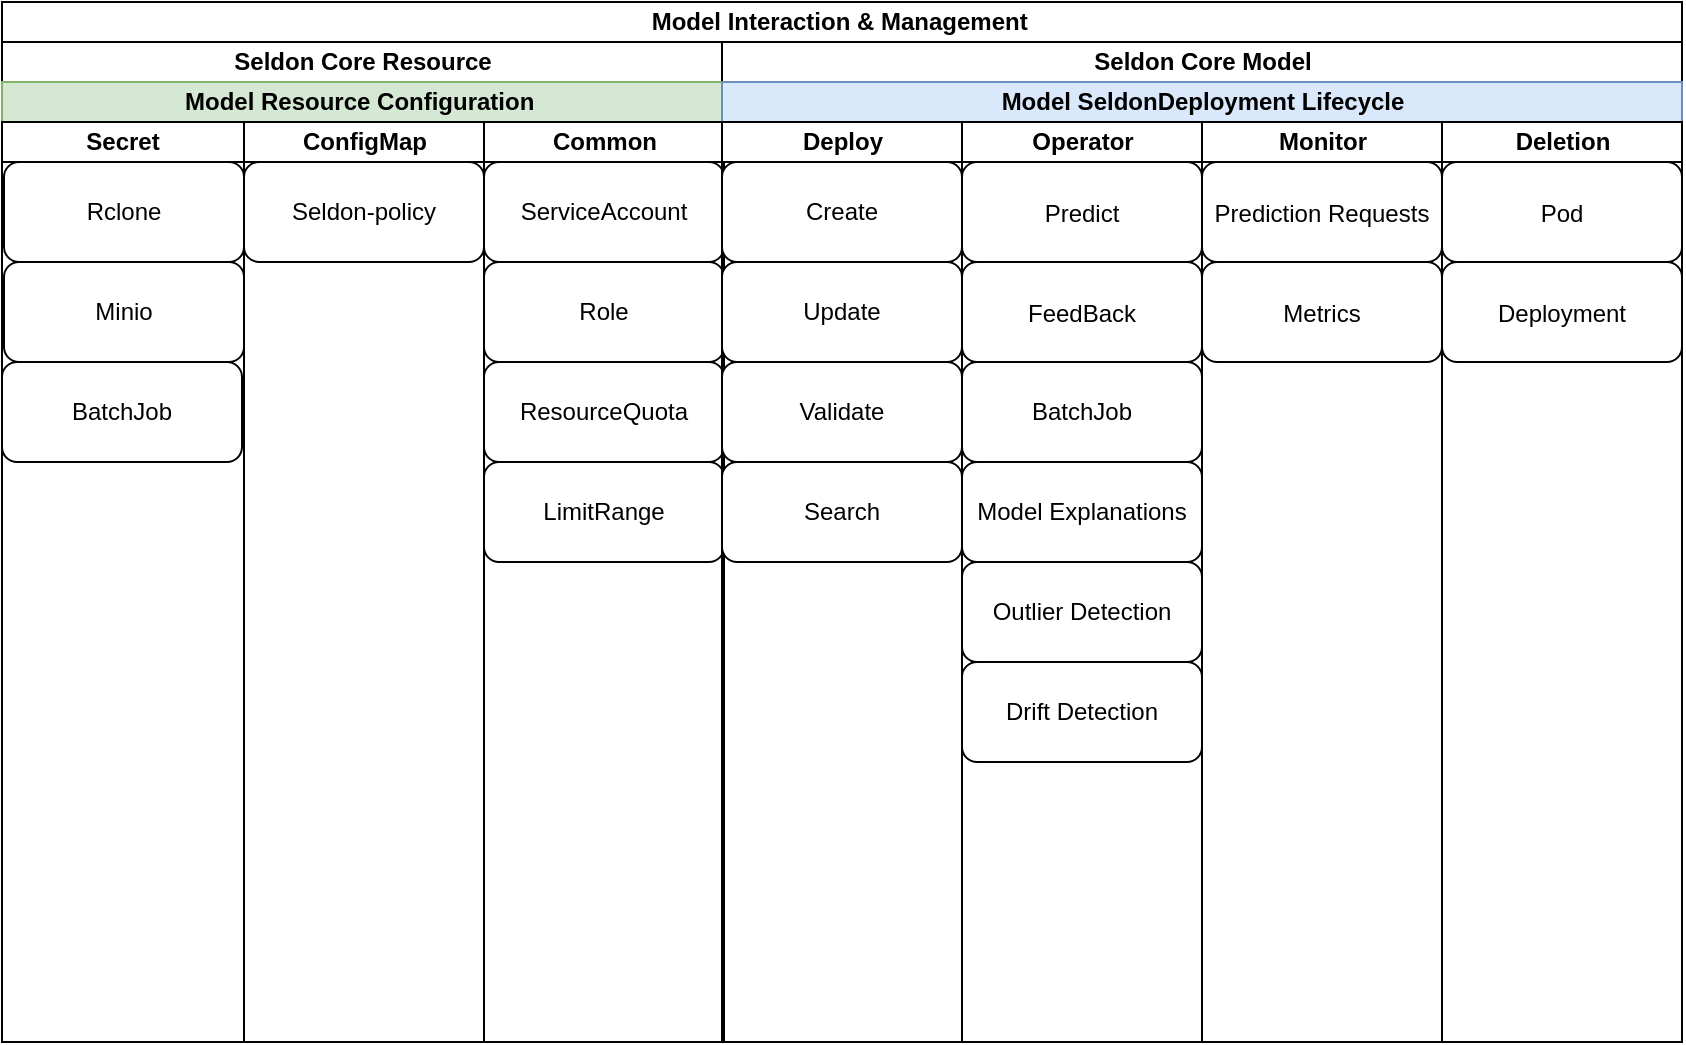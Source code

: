 <mxfile version="20.6.2" type="github" pages="2">
  <diagram id="vGSsd8pcp9Vny-MlBKTw" name="Page-1">
    <mxGraphModel dx="1426" dy="737" grid="1" gridSize="10" guides="1" tooltips="1" connect="1" arrows="1" fold="1" page="1" pageScale="1" pageWidth="1169" pageHeight="827" math="0" shadow="0">
      <root>
        <mxCell id="0" />
        <mxCell id="1" parent="0" />
        <mxCell id="URQGrf1QsGIIg5rgwLao-30" value="Model Interaction &amp;amp; Management&amp;nbsp;" style="swimlane;childLayout=stackLayout;resizeParent=1;resizeParentMax=0;startSize=20;html=1;" vertex="1" parent="1">
          <mxGeometry x="110.0" y="30" width="840.0" height="520" as="geometry" />
        </mxCell>
        <mxCell id="URQGrf1QsGIIg5rgwLao-31" value="Seldon Core Resource" style="swimlane;startSize=20;html=1;" vertex="1" parent="URQGrf1QsGIIg5rgwLao-30">
          <mxGeometry y="20" width="360.0" height="500" as="geometry" />
        </mxCell>
        <mxCell id="URQGrf1QsGIIg5rgwLao-19" value="Model Resource Configuration&amp;nbsp;" style="swimlane;childLayout=stackLayout;resizeParent=1;resizeParentMax=0;startSize=20;html=1;fillColor=#d5e8d4;strokeColor=#82b366;" vertex="1" parent="URQGrf1QsGIIg5rgwLao-31">
          <mxGeometry x="-4.547e-13" y="20" width="361" height="480" as="geometry" />
        </mxCell>
        <mxCell id="URQGrf1QsGIIg5rgwLao-20" value="Secret" style="swimlane;startSize=20;html=1;" vertex="1" parent="URQGrf1QsGIIg5rgwLao-19">
          <mxGeometry y="20" width="121" height="460" as="geometry" />
        </mxCell>
        <mxCell id="URQGrf1QsGIIg5rgwLao-77" value="Rclone" style="rounded=1;whiteSpace=wrap;html=1;" vertex="1" parent="URQGrf1QsGIIg5rgwLao-20">
          <mxGeometry x="1" y="20" width="120" height="50" as="geometry" />
        </mxCell>
        <mxCell id="URQGrf1QsGIIg5rgwLao-78" value="Minio" style="rounded=1;whiteSpace=wrap;html=1;" vertex="1" parent="URQGrf1QsGIIg5rgwLao-20">
          <mxGeometry x="1" y="70" width="120" height="50" as="geometry" />
        </mxCell>
        <mxCell id="URQGrf1QsGIIg5rgwLao-79" value="BatchJob" style="rounded=1;whiteSpace=wrap;html=1;" vertex="1" parent="URQGrf1QsGIIg5rgwLao-20">
          <mxGeometry y="120" width="120" height="50" as="geometry" />
        </mxCell>
        <mxCell id="URQGrf1QsGIIg5rgwLao-21" value="ConfigMap" style="swimlane;startSize=20;html=1;" vertex="1" parent="URQGrf1QsGIIg5rgwLao-19">
          <mxGeometry x="121" y="20" width="120" height="460" as="geometry" />
        </mxCell>
        <mxCell id="URQGrf1QsGIIg5rgwLao-80" value="Seldon-policy" style="rounded=1;whiteSpace=wrap;html=1;" vertex="1" parent="URQGrf1QsGIIg5rgwLao-21">
          <mxGeometry y="20" width="120" height="50" as="geometry" />
        </mxCell>
        <mxCell id="URQGrf1QsGIIg5rgwLao-22" value="Common" style="swimlane;startSize=20;html=1;" vertex="1" parent="URQGrf1QsGIIg5rgwLao-19">
          <mxGeometry x="241" y="20" width="120" height="460" as="geometry" />
        </mxCell>
        <mxCell id="URQGrf1QsGIIg5rgwLao-81" value="ServiceAccount" style="rounded=1;whiteSpace=wrap;html=1;" vertex="1" parent="URQGrf1QsGIIg5rgwLao-22">
          <mxGeometry y="20" width="120" height="50" as="geometry" />
        </mxCell>
        <mxCell id="URQGrf1QsGIIg5rgwLao-82" value="Role" style="rounded=1;whiteSpace=wrap;html=1;" vertex="1" parent="URQGrf1QsGIIg5rgwLao-22">
          <mxGeometry y="70" width="120" height="50" as="geometry" />
        </mxCell>
        <mxCell id="URQGrf1QsGIIg5rgwLao-83" value="ResourceQuota" style="rounded=1;whiteSpace=wrap;html=1;" vertex="1" parent="URQGrf1QsGIIg5rgwLao-22">
          <mxGeometry y="120" width="120" height="50" as="geometry" />
        </mxCell>
        <mxCell id="URQGrf1QsGIIg5rgwLao-84" value="LimitRange" style="rounded=1;whiteSpace=wrap;html=1;" vertex="1" parent="URQGrf1QsGIIg5rgwLao-22">
          <mxGeometry y="170" width="120" height="50" as="geometry" />
        </mxCell>
        <mxCell id="URQGrf1QsGIIg5rgwLao-32" value="Seldon Core Model" style="swimlane;startSize=20;html=1;" vertex="1" parent="URQGrf1QsGIIg5rgwLao-30">
          <mxGeometry x="360.0" y="20" width="480" height="500" as="geometry" />
        </mxCell>
        <mxCell id="URQGrf1QsGIIg5rgwLao-44" value="Model SeldonDeployment Lifecycle" style="swimlane;childLayout=stackLayout;resizeParent=1;resizeParentMax=0;startSize=20;html=1;fillColor=#dae8fc;strokeColor=#6c8ebf;" vertex="1" parent="URQGrf1QsGIIg5rgwLao-32">
          <mxGeometry y="20" width="480" height="480" as="geometry" />
        </mxCell>
        <mxCell id="URQGrf1QsGIIg5rgwLao-45" value="Deploy" style="swimlane;startSize=20;html=1;" vertex="1" parent="URQGrf1QsGIIg5rgwLao-44">
          <mxGeometry y="20" width="120" height="460" as="geometry" />
        </mxCell>
        <mxCell id="URQGrf1QsGIIg5rgwLao-46" value="Create" style="rounded=1;whiteSpace=wrap;html=1;" vertex="1" parent="URQGrf1QsGIIg5rgwLao-45">
          <mxGeometry y="20" width="120" height="50" as="geometry" />
        </mxCell>
        <mxCell id="URQGrf1QsGIIg5rgwLao-50" value="Update" style="rounded=1;whiteSpace=wrap;html=1;" vertex="1" parent="URQGrf1QsGIIg5rgwLao-45">
          <mxGeometry y="70" width="120" height="50" as="geometry" />
        </mxCell>
        <mxCell id="URQGrf1QsGIIg5rgwLao-67" value="Validate" style="rounded=1;whiteSpace=wrap;html=1;" vertex="1" parent="URQGrf1QsGIIg5rgwLao-45">
          <mxGeometry y="120" width="120" height="50" as="geometry" />
        </mxCell>
        <mxCell id="URQGrf1QsGIIg5rgwLao-73" value="Search" style="rounded=1;whiteSpace=wrap;html=1;" vertex="1" parent="URQGrf1QsGIIg5rgwLao-45">
          <mxGeometry y="170" width="120" height="50" as="geometry" />
        </mxCell>
        <mxCell id="URQGrf1QsGIIg5rgwLao-47" value="Operator" style="swimlane;startSize=20;html=1;" vertex="1" parent="URQGrf1QsGIIg5rgwLao-44">
          <mxGeometry x="120" y="20" width="120" height="460" as="geometry" />
        </mxCell>
        <mxCell id="URQGrf1QsGIIg5rgwLao-51" value="&lt;h3&gt;&lt;font style=&quot;font-size: 12px; font-weight: normal;&quot;&gt;Predict&lt;/font&gt;&lt;/h3&gt;" style="rounded=1;whiteSpace=wrap;html=1;" vertex="1" parent="URQGrf1QsGIIg5rgwLao-47">
          <mxGeometry y="20" width="120" height="50" as="geometry" />
        </mxCell>
        <mxCell id="URQGrf1QsGIIg5rgwLao-52" value="&lt;h3&gt;&lt;font style=&quot;font-size: 12px; font-weight: normal;&quot;&gt;FeedBack&lt;/font&gt;&lt;/h3&gt;" style="rounded=1;whiteSpace=wrap;html=1;" vertex="1" parent="URQGrf1QsGIIg5rgwLao-47">
          <mxGeometry y="70" width="120" height="50" as="geometry" />
        </mxCell>
        <mxCell id="URQGrf1QsGIIg5rgwLao-68" value="BatchJob" style="rounded=1;whiteSpace=wrap;html=1;" vertex="1" parent="URQGrf1QsGIIg5rgwLao-47">
          <mxGeometry y="120" width="120" height="50" as="geometry" />
        </mxCell>
        <mxCell id="URQGrf1QsGIIg5rgwLao-69" value="Model Explanations" style="rounded=1;whiteSpace=wrap;html=1;" vertex="1" parent="URQGrf1QsGIIg5rgwLao-47">
          <mxGeometry y="170" width="120" height="50" as="geometry" />
        </mxCell>
        <mxCell id="URQGrf1QsGIIg5rgwLao-70" value="Outlier Detection" style="rounded=1;whiteSpace=wrap;html=1;" vertex="1" parent="URQGrf1QsGIIg5rgwLao-47">
          <mxGeometry y="220" width="120" height="50" as="geometry" />
        </mxCell>
        <mxCell id="URQGrf1QsGIIg5rgwLao-71" value="Drift Detection" style="rounded=1;whiteSpace=wrap;html=1;" vertex="1" parent="URQGrf1QsGIIg5rgwLao-47">
          <mxGeometry y="270" width="120" height="50" as="geometry" />
        </mxCell>
        <mxCell id="URQGrf1QsGIIg5rgwLao-48" value="Monitor" style="swimlane;startSize=20;html=1;" vertex="1" parent="URQGrf1QsGIIg5rgwLao-44">
          <mxGeometry x="240" y="20" width="120" height="460" as="geometry" />
        </mxCell>
        <mxCell id="URQGrf1QsGIIg5rgwLao-72" value="&lt;h3&gt;&lt;font style=&quot;font-size: 12px; font-weight: normal;&quot;&gt;Prediction Requests&lt;/font&gt;&lt;/h3&gt;" style="rounded=1;whiteSpace=wrap;html=1;" vertex="1" parent="URQGrf1QsGIIg5rgwLao-48">
          <mxGeometry y="20" width="120" height="50" as="geometry" />
        </mxCell>
        <mxCell id="URQGrf1QsGIIg5rgwLao-74" value="&lt;h3&gt;&lt;font style=&quot;font-size: 12px; font-weight: normal;&quot;&gt;Metrics&lt;/font&gt;&lt;/h3&gt;" style="rounded=1;whiteSpace=wrap;html=1;" vertex="1" parent="URQGrf1QsGIIg5rgwLao-48">
          <mxGeometry y="70" width="120" height="50" as="geometry" />
        </mxCell>
        <mxCell id="URQGrf1QsGIIg5rgwLao-49" value="Deletion" style="swimlane;startSize=20;html=1;" vertex="1" parent="URQGrf1QsGIIg5rgwLao-44">
          <mxGeometry x="360" y="20" width="120" height="460" as="geometry" />
        </mxCell>
        <mxCell id="URQGrf1QsGIIg5rgwLao-75" value="&lt;h3&gt;&lt;span style=&quot;font-size: 12px; font-weight: 400;&quot;&gt;Pod&lt;/span&gt;&lt;/h3&gt;" style="rounded=1;whiteSpace=wrap;html=1;" vertex="1" parent="URQGrf1QsGIIg5rgwLao-49">
          <mxGeometry y="20" width="120" height="50" as="geometry" />
        </mxCell>
        <mxCell id="URQGrf1QsGIIg5rgwLao-76" value="&lt;h3&gt;&lt;span style=&quot;font-size: 12px; font-weight: 400;&quot;&gt;Deployment&lt;/span&gt;&lt;/h3&gt;" style="rounded=1;whiteSpace=wrap;html=1;" vertex="1" parent="URQGrf1QsGIIg5rgwLao-49">
          <mxGeometry y="70" width="120" height="50" as="geometry" />
        </mxCell>
      </root>
    </mxGraphModel>
  </diagram>
  <diagram id="Kj95uplJEYTW5s3c2o3Y" name="Page-2">
    <mxGraphModel dx="1426" dy="737" grid="1" gridSize="10" guides="1" tooltips="1" connect="1" arrows="1" fold="1" page="1" pageScale="1" pageWidth="1169" pageHeight="827" math="0" shadow="0">
      <root>
        <mxCell id="0" />
        <mxCell id="1" parent="0" />
      </root>
    </mxGraphModel>
  </diagram>
</mxfile>
